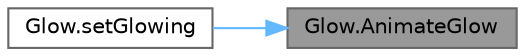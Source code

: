 digraph "Glow.AnimateGlow"
{
 // LATEX_PDF_SIZE
  bgcolor="transparent";
  edge [fontname=Helvetica,fontsize=10,labelfontname=Helvetica,labelfontsize=10];
  node [fontname=Helvetica,fontsize=10,shape=box,height=0.2,width=0.4];
  rankdir="RL";
  Node1 [id="Node000001",label="Glow.AnimateGlow",height=0.2,width=0.4,color="gray40", fillcolor="grey60", style="filled", fontcolor="black",tooltip="This method interpolates the glow strength."];
  Node1 -> Node2 [id="edge1_Node000001_Node000002",dir="back",color="steelblue1",style="solid",tooltip=" "];
  Node2 [id="Node000002",label="Glow.setGlowing",height=0.2,width=0.4,color="grey40", fillcolor="white", style="filled",URL="$class_glow.html#a98766d32ff36f8d7c1e08e1962c4e5ae",tooltip="This method toggles the glow effect on and off."];
}
